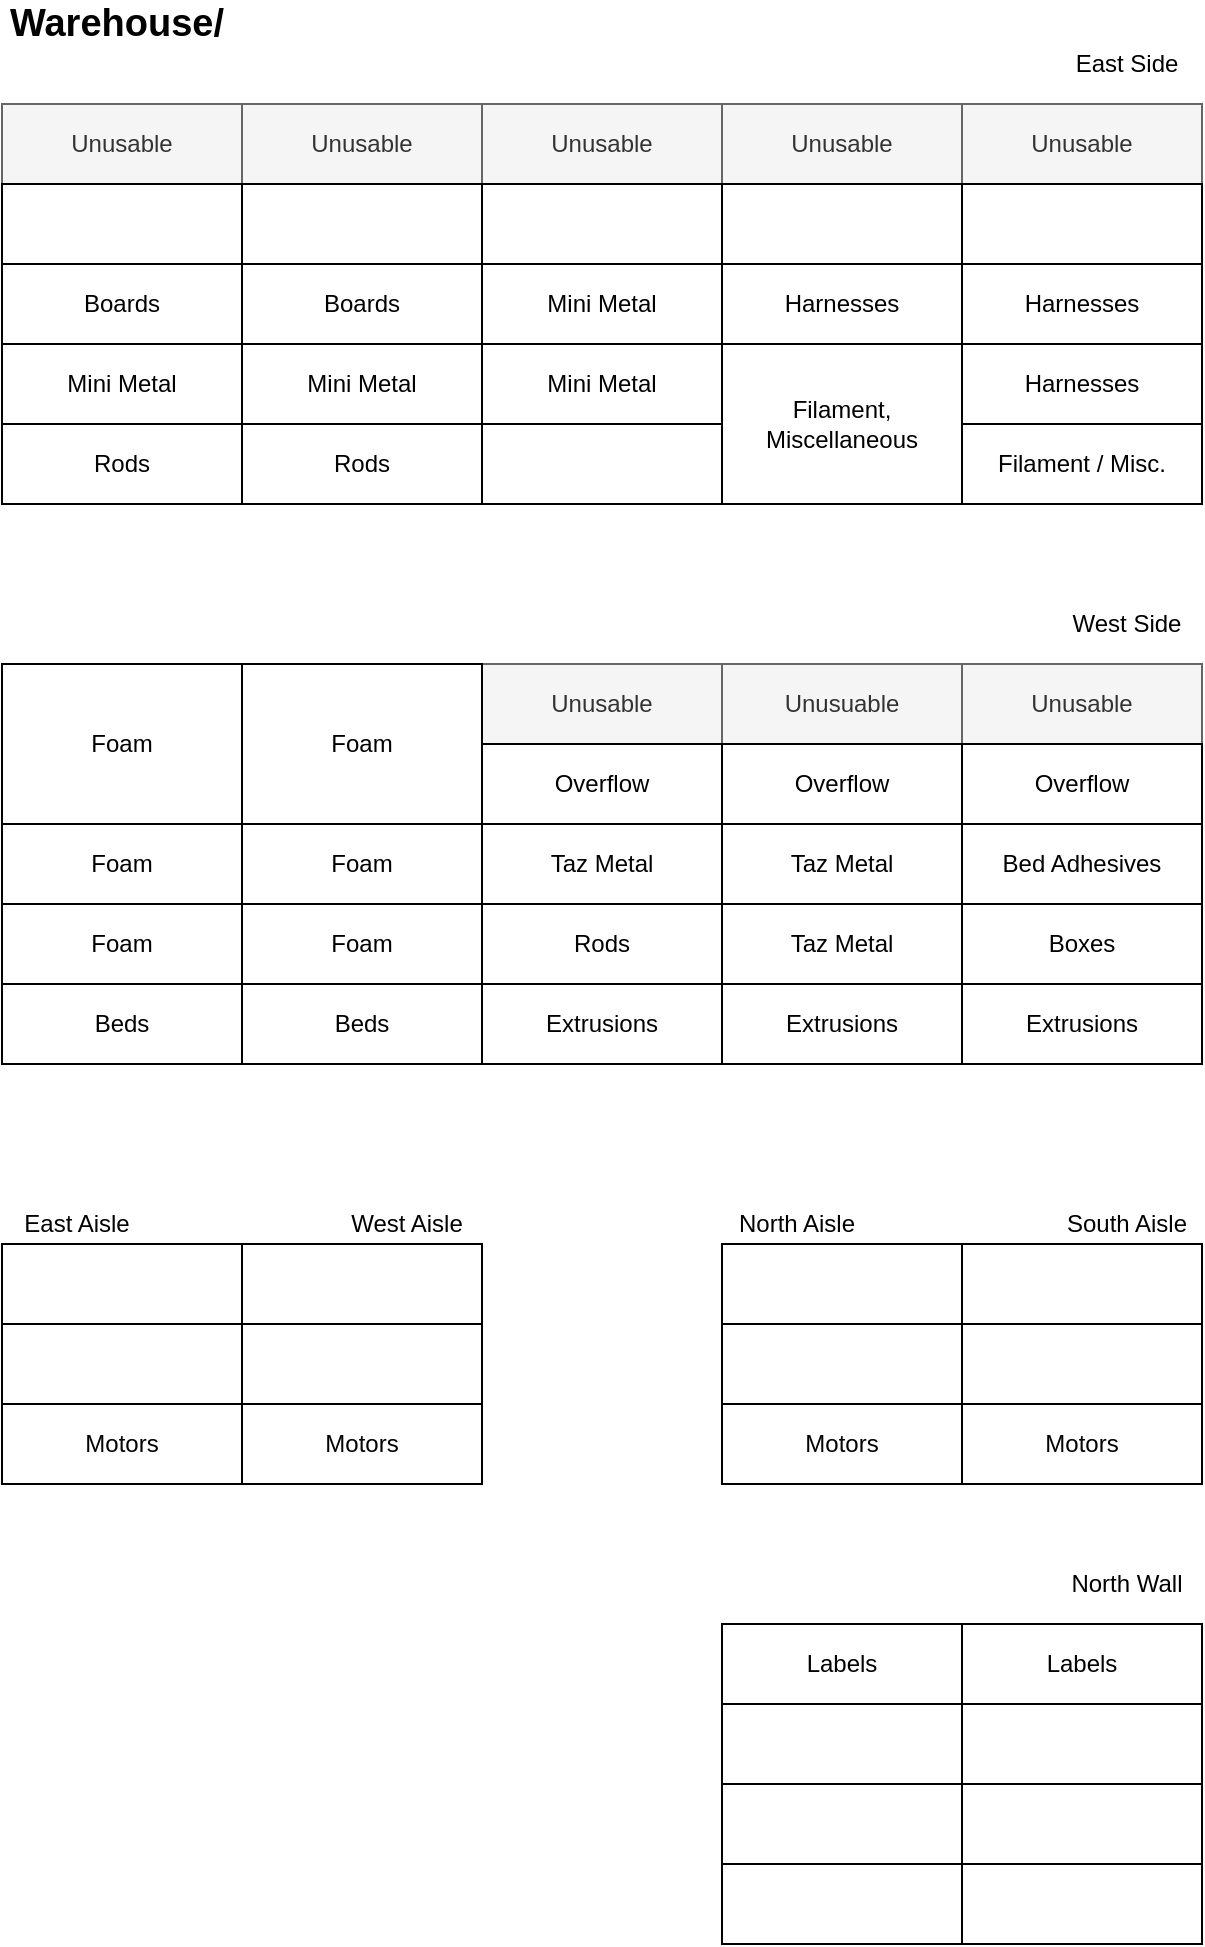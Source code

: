 <mxfile version="10.8.0" type="github"><diagram id="DbiTkgIxVxCbJtP8Sodg" name="Page-1"><mxGraphModel dx="1394" dy="746" grid="1" gridSize="10" guides="1" tooltips="1" connect="1" arrows="1" fold="1" page="1" pageScale="1" pageWidth="850" pageHeight="1100" math="0" shadow="0"><root><mxCell id="0"/><mxCell id="1" parent="0"/><mxCell id="WC3_iFFS-7_bA1G3Rr_4-1" value="Unusable" style="rounded=0;whiteSpace=wrap;html=1;fillColor=#f5f5f5;strokeColor=#666666;fontColor=#333333;" vertex="1" parent="1"><mxGeometry x="125" y="90" width="120" height="40" as="geometry"/></mxCell><mxCell id="WC3_iFFS-7_bA1G3Rr_4-2" value="Unusable" style="rounded=0;whiteSpace=wrap;html=1;fillColor=#f5f5f5;strokeColor=#666666;fontColor=#333333;" vertex="1" parent="1"><mxGeometry x="245" y="90" width="120" height="40" as="geometry"/></mxCell><mxCell id="WC3_iFFS-7_bA1G3Rr_4-3" value="Unusable" style="rounded=0;whiteSpace=wrap;html=1;fillColor=#f5f5f5;strokeColor=#666666;fontColor=#333333;" vertex="1" parent="1"><mxGeometry x="365" y="90" width="120" height="40" as="geometry"/></mxCell><mxCell id="WC3_iFFS-7_bA1G3Rr_4-4" value="Unusable" style="rounded=0;whiteSpace=wrap;html=1;fillColor=#f5f5f5;strokeColor=#666666;fontColor=#333333;" vertex="1" parent="1"><mxGeometry x="485" y="90" width="120" height="40" as="geometry"/></mxCell><mxCell id="WC3_iFFS-7_bA1G3Rr_4-5" value="Unusable" style="rounded=0;whiteSpace=wrap;html=1;fillColor=#f5f5f5;strokeColor=#666666;fontColor=#333333;" vertex="1" parent="1"><mxGeometry x="605" y="90" width="120" height="40" as="geometry"/></mxCell><mxCell id="WC3_iFFS-7_bA1G3Rr_4-6" value="" style="rounded=0;whiteSpace=wrap;html=1;" vertex="1" parent="1"><mxGeometry x="125" y="130" width="120" height="40" as="geometry"/></mxCell><mxCell id="WC3_iFFS-7_bA1G3Rr_4-7" value="" style="rounded=0;whiteSpace=wrap;html=1;" vertex="1" parent="1"><mxGeometry x="245" y="130" width="120" height="40" as="geometry"/></mxCell><mxCell id="WC3_iFFS-7_bA1G3Rr_4-8" value="" style="rounded=0;whiteSpace=wrap;html=1;" vertex="1" parent="1"><mxGeometry x="365" y="130" width="120" height="40" as="geometry"/></mxCell><mxCell id="WC3_iFFS-7_bA1G3Rr_4-9" value="" style="rounded=0;whiteSpace=wrap;html=1;" vertex="1" parent="1"><mxGeometry x="485" y="130" width="120" height="40" as="geometry"/></mxCell><mxCell id="WC3_iFFS-7_bA1G3Rr_4-10" value="" style="rounded=0;whiteSpace=wrap;html=1;" vertex="1" parent="1"><mxGeometry x="605" y="130" width="120" height="40" as="geometry"/></mxCell><mxCell id="WC3_iFFS-7_bA1G3Rr_4-11" value="Boards" style="rounded=0;whiteSpace=wrap;html=1;" vertex="1" parent="1"><mxGeometry x="125" y="170" width="120" height="40" as="geometry"/></mxCell><mxCell id="WC3_iFFS-7_bA1G3Rr_4-12" value="Boards" style="rounded=0;whiteSpace=wrap;html=1;" vertex="1" parent="1"><mxGeometry x="245" y="170" width="120" height="40" as="geometry"/></mxCell><mxCell id="WC3_iFFS-7_bA1G3Rr_4-13" value="Mini Metal&lt;br&gt;" style="rounded=0;whiteSpace=wrap;html=1;" vertex="1" parent="1"><mxGeometry x="365" y="170" width="120" height="40" as="geometry"/></mxCell><mxCell id="WC3_iFFS-7_bA1G3Rr_4-14" value="Harnesses" style="rounded=0;whiteSpace=wrap;html=1;" vertex="1" parent="1"><mxGeometry x="485" y="170" width="120" height="40" as="geometry"/></mxCell><mxCell id="WC3_iFFS-7_bA1G3Rr_4-15" value="Harnesses" style="rounded=0;whiteSpace=wrap;html=1;" vertex="1" parent="1"><mxGeometry x="605" y="170" width="120" height="40" as="geometry"/></mxCell><mxCell id="WC3_iFFS-7_bA1G3Rr_4-16" value="Mini Metal" style="rounded=0;whiteSpace=wrap;html=1;" vertex="1" parent="1"><mxGeometry x="125" y="210" width="120" height="40" as="geometry"/></mxCell><mxCell id="WC3_iFFS-7_bA1G3Rr_4-17" value="Mini Metal" style="rounded=0;whiteSpace=wrap;html=1;" vertex="1" parent="1"><mxGeometry x="245" y="210" width="120" height="40" as="geometry"/></mxCell><mxCell id="WC3_iFFS-7_bA1G3Rr_4-18" value="Mini Metal" style="rounded=0;whiteSpace=wrap;html=1;" vertex="1" parent="1"><mxGeometry x="365" y="210" width="120" height="40" as="geometry"/></mxCell><mxCell id="WC3_iFFS-7_bA1G3Rr_4-19" value="Filament, &lt;br&gt;Miscellaneous&lt;br&gt;" style="rounded=0;whiteSpace=wrap;html=1;" vertex="1" parent="1"><mxGeometry x="485" y="210" width="120" height="80" as="geometry"/></mxCell><mxCell id="WC3_iFFS-7_bA1G3Rr_4-20" value="Harnesses" style="rounded=0;whiteSpace=wrap;html=1;" vertex="1" parent="1"><mxGeometry x="605" y="210" width="120" height="40" as="geometry"/></mxCell><mxCell id="WC3_iFFS-7_bA1G3Rr_4-21" value="Rods&lt;br&gt;" style="rounded=0;whiteSpace=wrap;html=1;" vertex="1" parent="1"><mxGeometry x="125" y="250" width="120" height="40" as="geometry"/></mxCell><mxCell id="WC3_iFFS-7_bA1G3Rr_4-22" value="Rods" style="rounded=0;whiteSpace=wrap;html=1;" vertex="1" parent="1"><mxGeometry x="245" y="250" width="120" height="40" as="geometry"/></mxCell><mxCell id="WC3_iFFS-7_bA1G3Rr_4-23" value="" style="rounded=0;whiteSpace=wrap;html=1;" vertex="1" parent="1"><mxGeometry x="365" y="250" width="120" height="40" as="geometry"/></mxCell><mxCell id="WC3_iFFS-7_bA1G3Rr_4-25" value="Filament / Misc.&lt;br&gt;" style="rounded=0;whiteSpace=wrap;html=1;" vertex="1" parent="1"><mxGeometry x="605" y="250" width="120" height="40" as="geometry"/></mxCell><mxCell id="WC3_iFFS-7_bA1G3Rr_4-26" value="&lt;div style=&quot;text-align: left&quot;&gt;&lt;span&gt;&lt;font style=&quot;font-size: 19px&quot;&gt;&lt;b&gt;Warehouse/&lt;/b&gt;&lt;/font&gt;&lt;/span&gt;&lt;/div&gt;" style="text;html=1;strokeColor=none;fillColor=none;align=center;verticalAlign=middle;whiteSpace=wrap;rounded=0;" vertex="1" parent="1"><mxGeometry x="125" y="40" width="115" height="20" as="geometry"/></mxCell><mxCell id="WC3_iFFS-7_bA1G3Rr_4-27" value="East Side" style="text;html=1;strokeColor=none;fillColor=none;align=center;verticalAlign=middle;whiteSpace=wrap;rounded=0;" vertex="1" parent="1"><mxGeometry x="650" y="60" width="75" height="20" as="geometry"/></mxCell><mxCell id="WC3_iFFS-7_bA1G3Rr_4-30" value="Unusable" style="rounded=0;whiteSpace=wrap;html=1;fillColor=#f5f5f5;strokeColor=#666666;fontColor=#333333;" vertex="1" parent="1"><mxGeometry x="365" y="370" width="120" height="40" as="geometry"/></mxCell><mxCell id="WC3_iFFS-7_bA1G3Rr_4-31" value="Unusuable" style="rounded=0;whiteSpace=wrap;html=1;fillColor=#f5f5f5;strokeColor=#666666;fontColor=#333333;" vertex="1" parent="1"><mxGeometry x="485" y="370" width="120" height="40" as="geometry"/></mxCell><mxCell id="WC3_iFFS-7_bA1G3Rr_4-32" value="Unusable" style="rounded=0;whiteSpace=wrap;html=1;fillColor=#f5f5f5;strokeColor=#666666;fontColor=#333333;" vertex="1" parent="1"><mxGeometry x="605" y="370" width="120" height="40" as="geometry"/></mxCell><mxCell id="WC3_iFFS-7_bA1G3Rr_4-33" value="Foam" style="rounded=0;whiteSpace=wrap;html=1;" vertex="1" parent="1"><mxGeometry x="125" y="370" width="120" height="80" as="geometry"/></mxCell><mxCell id="WC3_iFFS-7_bA1G3Rr_4-34" value="Foam" style="rounded=0;whiteSpace=wrap;html=1;" vertex="1" parent="1"><mxGeometry x="245" y="370" width="120" height="80" as="geometry"/></mxCell><mxCell id="WC3_iFFS-7_bA1G3Rr_4-35" value="Overflow&lt;br&gt;" style="rounded=0;whiteSpace=wrap;html=1;" vertex="1" parent="1"><mxGeometry x="365" y="410" width="120" height="40" as="geometry"/></mxCell><mxCell id="WC3_iFFS-7_bA1G3Rr_4-36" value="Overflow" style="rounded=0;whiteSpace=wrap;html=1;" vertex="1" parent="1"><mxGeometry x="485" y="410" width="120" height="40" as="geometry"/></mxCell><mxCell id="WC3_iFFS-7_bA1G3Rr_4-37" value="Overflow" style="rounded=0;whiteSpace=wrap;html=1;" vertex="1" parent="1"><mxGeometry x="605" y="410" width="120" height="40" as="geometry"/></mxCell><mxCell id="WC3_iFFS-7_bA1G3Rr_4-38" value="Foam" style="rounded=0;whiteSpace=wrap;html=1;" vertex="1" parent="1"><mxGeometry x="125" y="450" width="120" height="40" as="geometry"/></mxCell><mxCell id="WC3_iFFS-7_bA1G3Rr_4-39" value="Taz Metal" style="rounded=0;whiteSpace=wrap;html=1;" vertex="1" parent="1"><mxGeometry x="485" y="490" width="120" height="40" as="geometry"/></mxCell><mxCell id="WC3_iFFS-7_bA1G3Rr_4-40" value="Taz Metal" style="rounded=0;whiteSpace=wrap;html=1;" vertex="1" parent="1"><mxGeometry x="365" y="450" width="120" height="40" as="geometry"/></mxCell><mxCell id="WC3_iFFS-7_bA1G3Rr_4-41" value="Taz Metal" style="rounded=0;whiteSpace=wrap;html=1;" vertex="1" parent="1"><mxGeometry x="485" y="450" width="120" height="40" as="geometry"/></mxCell><mxCell id="WC3_iFFS-7_bA1G3Rr_4-42" value="Bed Adhesives" style="rounded=0;whiteSpace=wrap;html=1;" vertex="1" parent="1"><mxGeometry x="605" y="450" width="120" height="40" as="geometry"/></mxCell><mxCell id="WC3_iFFS-7_bA1G3Rr_4-43" value="Foam" style="rounded=0;whiteSpace=wrap;html=1;" vertex="1" parent="1"><mxGeometry x="125" y="490" width="120" height="40" as="geometry"/></mxCell><mxCell id="WC3_iFFS-7_bA1G3Rr_4-44" value="Foam" style="rounded=0;whiteSpace=wrap;html=1;" vertex="1" parent="1"><mxGeometry x="245" y="490" width="120" height="40" as="geometry"/></mxCell><mxCell id="WC3_iFFS-7_bA1G3Rr_4-45" value="Rods" style="rounded=0;whiteSpace=wrap;html=1;" vertex="1" parent="1"><mxGeometry x="365" y="490" width="120" height="40" as="geometry"/></mxCell><mxCell id="WC3_iFFS-7_bA1G3Rr_4-47" value="Boxes" style="rounded=0;whiteSpace=wrap;html=1;" vertex="1" parent="1"><mxGeometry x="605" y="490" width="120" height="40" as="geometry"/></mxCell><mxCell id="WC3_iFFS-7_bA1G3Rr_4-48" value="Beds" style="rounded=0;whiteSpace=wrap;html=1;" vertex="1" parent="1"><mxGeometry x="125" y="530" width="120" height="40" as="geometry"/></mxCell><mxCell id="WC3_iFFS-7_bA1G3Rr_4-49" value="Beds" style="rounded=0;whiteSpace=wrap;html=1;" vertex="1" parent="1"><mxGeometry x="245" y="530" width="120" height="40" as="geometry"/></mxCell><mxCell id="WC3_iFFS-7_bA1G3Rr_4-50" value="Extrusions" style="rounded=0;whiteSpace=wrap;html=1;" vertex="1" parent="1"><mxGeometry x="365" y="530" width="120" height="40" as="geometry"/></mxCell><mxCell id="WC3_iFFS-7_bA1G3Rr_4-51" value="Extrusions" style="rounded=0;whiteSpace=wrap;html=1;" vertex="1" parent="1"><mxGeometry x="485" y="530" width="120" height="40" as="geometry"/></mxCell><mxCell id="WC3_iFFS-7_bA1G3Rr_4-52" value="Extrusions&lt;br&gt;" style="rounded=0;whiteSpace=wrap;html=1;" vertex="1" parent="1"><mxGeometry x="605" y="530" width="120" height="40" as="geometry"/></mxCell><mxCell id="WC3_iFFS-7_bA1G3Rr_4-53" value="West Side" style="text;html=1;strokeColor=none;fillColor=none;align=center;verticalAlign=middle;whiteSpace=wrap;rounded=0;" vertex="1" parent="1"><mxGeometry x="650" y="340" width="75" height="20" as="geometry"/></mxCell><mxCell id="WC3_iFFS-7_bA1G3Rr_4-54" value="" style="rounded=0;whiteSpace=wrap;html=1;" vertex="1" parent="1"><mxGeometry x="125" y="660" width="120" height="40" as="geometry"/></mxCell><mxCell id="WC3_iFFS-7_bA1G3Rr_4-55" value="" style="rounded=0;whiteSpace=wrap;html=1;" vertex="1" parent="1"><mxGeometry x="245" y="660" width="120" height="40" as="geometry"/></mxCell><mxCell id="WC3_iFFS-7_bA1G3Rr_4-57" value="" style="rounded=0;whiteSpace=wrap;html=1;" vertex="1" parent="1"><mxGeometry x="485" y="660" width="120" height="40" as="geometry"/></mxCell><mxCell id="WC3_iFFS-7_bA1G3Rr_4-58" value="" style="rounded=0;whiteSpace=wrap;html=1;" vertex="1" parent="1"><mxGeometry x="605" y="660" width="120" height="40" as="geometry"/></mxCell><mxCell id="WC3_iFFS-7_bA1G3Rr_4-59" value="" style="rounded=0;whiteSpace=wrap;html=1;" vertex="1" parent="1"><mxGeometry x="125" y="700" width="120" height="40" as="geometry"/></mxCell><mxCell id="WC3_iFFS-7_bA1G3Rr_4-60" value="" style="rounded=0;whiteSpace=wrap;html=1;" vertex="1" parent="1"><mxGeometry x="245" y="700" width="120" height="40" as="geometry"/></mxCell><mxCell id="WC3_iFFS-7_bA1G3Rr_4-62" value="" style="rounded=0;whiteSpace=wrap;html=1;" vertex="1" parent="1"><mxGeometry x="485" y="700" width="120" height="40" as="geometry"/></mxCell><mxCell id="WC3_iFFS-7_bA1G3Rr_4-63" value="" style="rounded=0;whiteSpace=wrap;html=1;" vertex="1" parent="1"><mxGeometry x="605" y="700" width="120" height="40" as="geometry"/></mxCell><mxCell id="WC3_iFFS-7_bA1G3Rr_4-64" value="Motors" style="rounded=0;whiteSpace=wrap;html=1;" vertex="1" parent="1"><mxGeometry x="125" y="740" width="120" height="40" as="geometry"/></mxCell><mxCell id="WC3_iFFS-7_bA1G3Rr_4-65" value="Motors" style="rounded=0;whiteSpace=wrap;html=1;" vertex="1" parent="1"><mxGeometry x="245" y="740" width="120" height="40" as="geometry"/></mxCell><mxCell id="WC3_iFFS-7_bA1G3Rr_4-67" value="Motors" style="rounded=0;whiteSpace=wrap;html=1;" vertex="1" parent="1"><mxGeometry x="485" y="740" width="120" height="40" as="geometry"/></mxCell><mxCell id="WC3_iFFS-7_bA1G3Rr_4-68" value="Motors" style="rounded=0;whiteSpace=wrap;html=1;" vertex="1" parent="1"><mxGeometry x="605" y="740" width="120" height="40" as="geometry"/></mxCell><mxCell id="WC3_iFFS-7_bA1G3Rr_4-81" value="Labels" style="rounded=0;whiteSpace=wrap;html=1;" vertex="1" parent="1"><mxGeometry x="485" y="850" width="120" height="40" as="geometry"/></mxCell><mxCell id="WC3_iFFS-7_bA1G3Rr_4-82" value="Labels" style="rounded=0;whiteSpace=wrap;html=1;" vertex="1" parent="1"><mxGeometry x="605" y="850" width="120" height="40" as="geometry"/></mxCell><mxCell id="WC3_iFFS-7_bA1G3Rr_4-83" value="" style="rounded=0;whiteSpace=wrap;html=1;" vertex="1" parent="1"><mxGeometry x="485" y="890" width="120" height="40" as="geometry"/></mxCell><mxCell id="WC3_iFFS-7_bA1G3Rr_4-84" value="" style="rounded=0;whiteSpace=wrap;html=1;" vertex="1" parent="1"><mxGeometry x="605" y="890" width="120" height="40" as="geometry"/></mxCell><mxCell id="WC3_iFFS-7_bA1G3Rr_4-85" value="" style="rounded=0;whiteSpace=wrap;html=1;" vertex="1" parent="1"><mxGeometry x="485" y="930" width="120" height="40" as="geometry"/></mxCell><mxCell id="WC3_iFFS-7_bA1G3Rr_4-86" value="" style="rounded=0;whiteSpace=wrap;html=1;" vertex="1" parent="1"><mxGeometry x="605" y="930" width="120" height="40" as="geometry"/></mxCell><mxCell id="WC3_iFFS-7_bA1G3Rr_4-87" value="North Wall&lt;br&gt;" style="text;html=1;strokeColor=none;fillColor=none;align=center;verticalAlign=middle;whiteSpace=wrap;rounded=0;" vertex="1" parent="1"><mxGeometry x="650" y="820" width="75" height="20" as="geometry"/></mxCell><mxCell id="WC3_iFFS-7_bA1G3Rr_4-88" value="" style="rounded=0;whiteSpace=wrap;html=1;" vertex="1" parent="1"><mxGeometry x="485" y="970" width="120" height="40" as="geometry"/></mxCell><mxCell id="WC3_iFFS-7_bA1G3Rr_4-89" value="" style="rounded=0;whiteSpace=wrap;html=1;" vertex="1" parent="1"><mxGeometry x="605" y="970" width="120" height="40" as="geometry"/></mxCell><mxCell id="WC3_iFFS-7_bA1G3Rr_4-90" value="South Aisle" style="text;html=1;strokeColor=none;fillColor=none;align=center;verticalAlign=middle;whiteSpace=wrap;rounded=0;" vertex="1" parent="1"><mxGeometry x="650" y="640" width="75" height="20" as="geometry"/></mxCell><mxCell id="WC3_iFFS-7_bA1G3Rr_4-91" value="North Aisle" style="text;html=1;strokeColor=none;fillColor=none;align=center;verticalAlign=middle;whiteSpace=wrap;rounded=0;" vertex="1" parent="1"><mxGeometry x="485" y="640" width="75" height="20" as="geometry"/></mxCell><mxCell id="WC3_iFFS-7_bA1G3Rr_4-92" value="West Aisle" style="text;html=1;strokeColor=none;fillColor=none;align=center;verticalAlign=middle;whiteSpace=wrap;rounded=0;" vertex="1" parent="1"><mxGeometry x="290" y="640" width="75" height="20" as="geometry"/></mxCell><mxCell id="WC3_iFFS-7_bA1G3Rr_4-93" value="East Aisle" style="text;html=1;strokeColor=none;fillColor=none;align=center;verticalAlign=middle;whiteSpace=wrap;rounded=0;" vertex="1" parent="1"><mxGeometry x="125" y="640" width="75" height="20" as="geometry"/></mxCell><mxCell id="WC3_iFFS-7_bA1G3Rr_4-94" value="Foam" style="rounded=0;whiteSpace=wrap;html=1;" vertex="1" parent="1"><mxGeometry x="245" y="450" width="120" height="40" as="geometry"/></mxCell></root></mxGraphModel></diagram></mxfile>